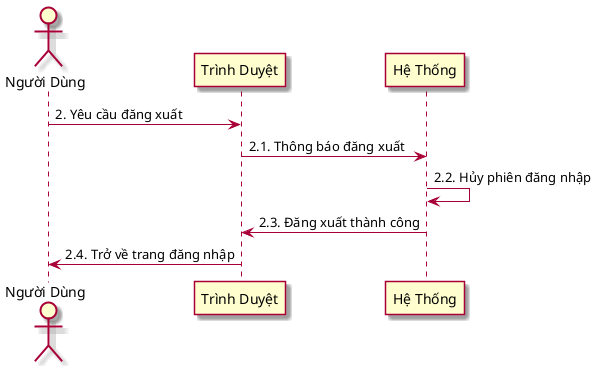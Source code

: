 @startuml
skin rose
actor "Người Dùng" as User
participant "Trình Duyệt" as Browser
participant "Hệ Thống" as Server

User -> Browser: 2. Yêu cầu đăng xuất
Browser -> Server: 2.1. Thông báo đăng xuất
Server -> Server: 2.2. Hủy phiên đăng nhập
Server -> Browser: 2.3. Đăng xuất thành công
Browser -> User: 2.4. Trở về trang đăng nhập
